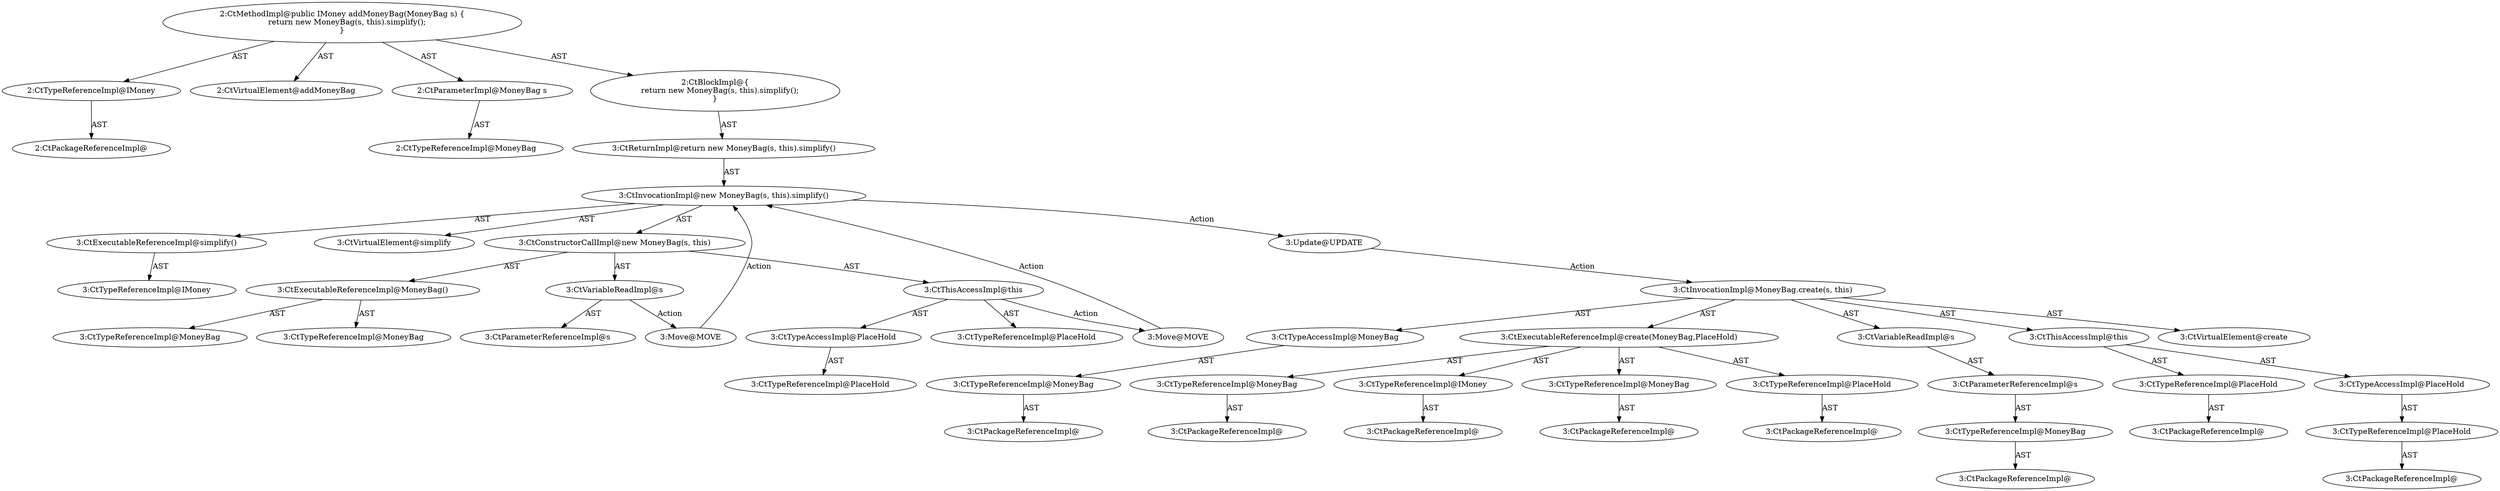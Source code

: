 digraph "addMoneyBag#?,MoneyBag" {
0 [label="2:CtTypeReferenceImpl@IMoney" shape=ellipse]
1 [label="2:CtPackageReferenceImpl@" shape=ellipse]
2 [label="2:CtVirtualElement@addMoneyBag" shape=ellipse]
3 [label="2:CtParameterImpl@MoneyBag s" shape=ellipse]
4 [label="2:CtTypeReferenceImpl@MoneyBag" shape=ellipse]
5 [label="3:CtExecutableReferenceImpl@simplify()" shape=ellipse]
6 [label="3:CtTypeReferenceImpl@IMoney" shape=ellipse]
7 [label="3:CtVirtualElement@simplify" shape=ellipse]
8 [label="3:CtExecutableReferenceImpl@MoneyBag()" shape=ellipse]
9 [label="3:CtTypeReferenceImpl@MoneyBag" shape=ellipse]
10 [label="3:CtTypeReferenceImpl@MoneyBag" shape=ellipse]
11 [label="3:CtVariableReadImpl@s" shape=ellipse]
12 [label="3:CtParameterReferenceImpl@s" shape=ellipse]
13 [label="3:CtTypeAccessImpl@PlaceHold" shape=ellipse]
14 [label="3:CtTypeReferenceImpl@PlaceHold" shape=ellipse]
15 [label="3:CtThisAccessImpl@this" shape=ellipse]
16 [label="3:CtTypeReferenceImpl@PlaceHold" shape=ellipse]
17 [label="3:CtConstructorCallImpl@new MoneyBag(s, this)" shape=ellipse]
18 [label="3:CtInvocationImpl@new MoneyBag(s, this).simplify()" shape=ellipse]
19 [label="3:CtReturnImpl@return new MoneyBag(s, this).simplify()" shape=ellipse]
20 [label="2:CtBlockImpl@\{
    return new MoneyBag(s, this).simplify();
\}" shape=ellipse]
21 [label="2:CtMethodImpl@public IMoney addMoneyBag(MoneyBag s) \{
    return new MoneyBag(s, this).simplify();
\}" shape=ellipse]
22 [label="3:Update@UPDATE" shape=ellipse]
23 [label="3:CtPackageReferenceImpl@" shape=ellipse]
24 [label="3:CtTypeReferenceImpl@MoneyBag" shape=ellipse]
25 [label="3:CtTypeAccessImpl@MoneyBag" shape=ellipse]
26 [label="3:CtPackageReferenceImpl@" shape=ellipse]
27 [label="3:CtTypeReferenceImpl@MoneyBag" shape=ellipse]
28 [label="3:CtPackageReferenceImpl@" shape=ellipse]
29 [label="3:CtTypeReferenceImpl@IMoney" shape=ellipse]
30 [label="3:CtPackageReferenceImpl@" shape=ellipse]
31 [label="3:CtTypeReferenceImpl@MoneyBag" shape=ellipse]
32 [label="3:CtPackageReferenceImpl@" shape=ellipse]
33 [label="3:CtTypeReferenceImpl@PlaceHold" shape=ellipse]
34 [label="3:CtExecutableReferenceImpl@create(MoneyBag,PlaceHold)" shape=ellipse]
35 [label="3:CtPackageReferenceImpl@" shape=ellipse]
36 [label="3:CtTypeReferenceImpl@MoneyBag" shape=ellipse]
37 [label="3:CtParameterReferenceImpl@s" shape=ellipse]
38 [label="3:CtVariableReadImpl@s" shape=ellipse]
39 [label="3:CtPackageReferenceImpl@" shape=ellipse]
40 [label="3:CtTypeReferenceImpl@PlaceHold" shape=ellipse]
41 [label="3:CtPackageReferenceImpl@" shape=ellipse]
42 [label="3:CtTypeReferenceImpl@PlaceHold" shape=ellipse]
43 [label="3:CtTypeAccessImpl@PlaceHold" shape=ellipse]
44 [label="3:CtThisAccessImpl@this" shape=ellipse]
45 [label="3:CtInvocationImpl@MoneyBag.create(s, this)" shape=ellipse]
46 [label="3:CtVirtualElement@create" shape=ellipse]
47 [label="3:Move@MOVE" shape=ellipse]
48 [label="3:Move@MOVE" shape=ellipse]
0 -> 1 [label="AST"];
3 -> 4 [label="AST"];
5 -> 6 [label="AST"];
8 -> 9 [label="AST"];
8 -> 10 [label="AST"];
11 -> 12 [label="AST"];
11 -> 47 [label="Action"];
13 -> 14 [label="AST"];
15 -> 16 [label="AST"];
15 -> 13 [label="AST"];
15 -> 48 [label="Action"];
17 -> 8 [label="AST"];
17 -> 11 [label="AST"];
17 -> 15 [label="AST"];
18 -> 7 [label="AST"];
18 -> 17 [label="AST"];
18 -> 5 [label="AST"];
18 -> 22 [label="Action"];
19 -> 18 [label="AST"];
20 -> 19 [label="AST"];
21 -> 2 [label="AST"];
21 -> 0 [label="AST"];
21 -> 3 [label="AST"];
21 -> 20 [label="AST"];
22 -> 45 [label="Action"];
24 -> 23 [label="AST"];
25 -> 24 [label="AST"];
27 -> 26 [label="AST"];
29 -> 28 [label="AST"];
31 -> 30 [label="AST"];
33 -> 32 [label="AST"];
34 -> 27 [label="AST"];
34 -> 29 [label="AST"];
34 -> 31 [label="AST"];
34 -> 33 [label="AST"];
36 -> 35 [label="AST"];
37 -> 36 [label="AST"];
38 -> 37 [label="AST"];
40 -> 39 [label="AST"];
42 -> 41 [label="AST"];
43 -> 42 [label="AST"];
44 -> 40 [label="AST"];
44 -> 43 [label="AST"];
45 -> 46 [label="AST"];
45 -> 25 [label="AST"];
45 -> 34 [label="AST"];
45 -> 38 [label="AST"];
45 -> 44 [label="AST"];
47 -> 18 [label="Action"];
48 -> 18 [label="Action"];
}
